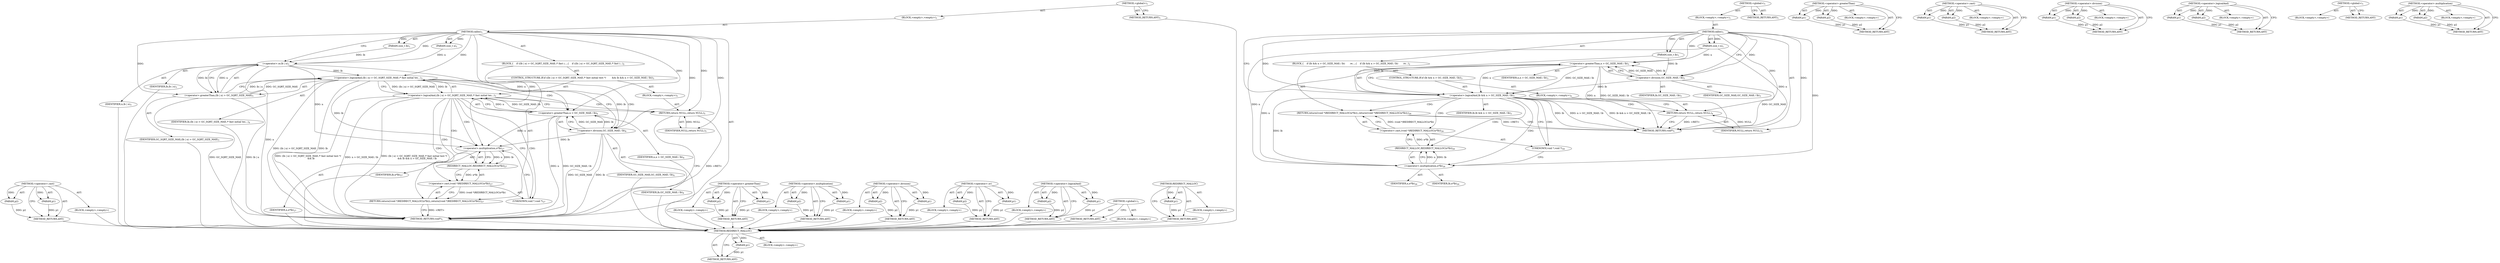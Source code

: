 digraph "REDIRECT_MALLOC" {
vulnerable_69 [label=<(METHOD,REDIRECT_MALLOC)>];
vulnerable_70 [label=<(PARAM,p1)>];
vulnerable_71 [label=<(BLOCK,&lt;empty&gt;,&lt;empty&gt;)>];
vulnerable_72 [label=<(METHOD_RETURN,ANY)>];
vulnerable_6 [label=<(METHOD,&lt;global&gt;)<SUB>1</SUB>>];
vulnerable_7 [label=<(BLOCK,&lt;empty&gt;,&lt;empty&gt;)<SUB>1</SUB>>];
vulnerable_8 [label=<(METHOD,calloc)<SUB>1</SUB>>];
vulnerable_9 [label=<(PARAM,size_t n)<SUB>1</SUB>>];
vulnerable_10 [label=<(PARAM,size_t lb)<SUB>1</SUB>>];
vulnerable_11 [label=<(BLOCK,{
    if (lb &amp;&amp; n &gt; GC_SIZE_MAX / lb)
       re...,{
    if (lb &amp;&amp; n &gt; GC_SIZE_MAX / lb)
       re...)<SUB>2</SUB>>];
vulnerable_12 [label=<(CONTROL_STRUCTURE,IF,if (lb &amp;&amp; n &gt; GC_SIZE_MAX / lb))<SUB>3</SUB>>];
vulnerable_13 [label=<(&lt;operator&gt;.logicalAnd,lb &amp;&amp; n &gt; GC_SIZE_MAX / lb)<SUB>3</SUB>>];
vulnerable_14 [label=<(IDENTIFIER,lb,lb &amp;&amp; n &gt; GC_SIZE_MAX / lb)<SUB>3</SUB>>];
vulnerable_15 [label=<(&lt;operator&gt;.greaterThan,n &gt; GC_SIZE_MAX / lb)<SUB>3</SUB>>];
vulnerable_16 [label=<(IDENTIFIER,n,n &gt; GC_SIZE_MAX / lb)<SUB>3</SUB>>];
vulnerable_17 [label=<(&lt;operator&gt;.division,GC_SIZE_MAX / lb)<SUB>3</SUB>>];
vulnerable_18 [label=<(IDENTIFIER,GC_SIZE_MAX,GC_SIZE_MAX / lb)<SUB>3</SUB>>];
vulnerable_19 [label=<(IDENTIFIER,lb,GC_SIZE_MAX / lb)<SUB>3</SUB>>];
vulnerable_20 [label=<(BLOCK,&lt;empty&gt;,&lt;empty&gt;)<SUB>4</SUB>>];
vulnerable_21 [label=<(RETURN,return NULL;,return NULL;)<SUB>4</SUB>>];
vulnerable_22 [label=<(IDENTIFIER,NULL,return NULL;)<SUB>4</SUB>>];
vulnerable_23 [label=<(RETURN,return((void *)REDIRECT_MALLOC(n*lb));,return((void *)REDIRECT_MALLOC(n*lb));)<SUB>26</SUB>>];
vulnerable_24 [label=<(&lt;operator&gt;.cast,(void *)REDIRECT_MALLOC(n*lb))<SUB>26</SUB>>];
vulnerable_25 [label=<(UNKNOWN,void *,void *)<SUB>26</SUB>>];
vulnerable_26 [label=<(REDIRECT_MALLOC,REDIRECT_MALLOC(n*lb))<SUB>26</SUB>>];
vulnerable_27 [label=<(&lt;operator&gt;.multiplication,n*lb)<SUB>26</SUB>>];
vulnerable_28 [label=<(IDENTIFIER,n,n*lb)<SUB>26</SUB>>];
vulnerable_29 [label=<(IDENTIFIER,lb,n*lb)<SUB>26</SUB>>];
vulnerable_30 [label=<(METHOD_RETURN,void*)<SUB>1</SUB>>];
vulnerable_32 [label=<(METHOD_RETURN,ANY)<SUB>1</SUB>>];
vulnerable_54 [label=<(METHOD,&lt;operator&gt;.greaterThan)>];
vulnerable_55 [label=<(PARAM,p1)>];
vulnerable_56 [label=<(PARAM,p2)>];
vulnerable_57 [label=<(BLOCK,&lt;empty&gt;,&lt;empty&gt;)>];
vulnerable_58 [label=<(METHOD_RETURN,ANY)>];
vulnerable_64 [label=<(METHOD,&lt;operator&gt;.cast)>];
vulnerable_65 [label=<(PARAM,p1)>];
vulnerable_66 [label=<(PARAM,p2)>];
vulnerable_67 [label=<(BLOCK,&lt;empty&gt;,&lt;empty&gt;)>];
vulnerable_68 [label=<(METHOD_RETURN,ANY)>];
vulnerable_59 [label=<(METHOD,&lt;operator&gt;.division)>];
vulnerable_60 [label=<(PARAM,p1)>];
vulnerable_61 [label=<(PARAM,p2)>];
vulnerable_62 [label=<(BLOCK,&lt;empty&gt;,&lt;empty&gt;)>];
vulnerable_63 [label=<(METHOD_RETURN,ANY)>];
vulnerable_49 [label=<(METHOD,&lt;operator&gt;.logicalAnd)>];
vulnerable_50 [label=<(PARAM,p1)>];
vulnerable_51 [label=<(PARAM,p2)>];
vulnerable_52 [label=<(BLOCK,&lt;empty&gt;,&lt;empty&gt;)>];
vulnerable_53 [label=<(METHOD_RETURN,ANY)>];
vulnerable_43 [label=<(METHOD,&lt;global&gt;)<SUB>1</SUB>>];
vulnerable_44 [label=<(BLOCK,&lt;empty&gt;,&lt;empty&gt;)>];
vulnerable_45 [label=<(METHOD_RETURN,ANY)>];
vulnerable_73 [label=<(METHOD,&lt;operator&gt;.multiplication)>];
vulnerable_74 [label=<(PARAM,p1)>];
vulnerable_75 [label=<(PARAM,p2)>];
vulnerable_76 [label=<(BLOCK,&lt;empty&gt;,&lt;empty&gt;)>];
vulnerable_77 [label=<(METHOD_RETURN,ANY)>];
fixed_75 [label=<(METHOD,&lt;operator&gt;.cast)>];
fixed_76 [label=<(PARAM,p1)>];
fixed_77 [label=<(PARAM,p2)>];
fixed_78 [label=<(BLOCK,&lt;empty&gt;,&lt;empty&gt;)>];
fixed_79 [label=<(METHOD_RETURN,ANY)>];
fixed_6 [label=<(METHOD,&lt;global&gt;)<SUB>1</SUB>>];
fixed_7 [label=<(BLOCK,&lt;empty&gt;,&lt;empty&gt;)<SUB>1</SUB>>];
fixed_8 [label=<(METHOD,calloc)<SUB>1</SUB>>];
fixed_9 [label=<(PARAM,size_t n)<SUB>1</SUB>>];
fixed_10 [label=<(PARAM,size_t lb)<SUB>1</SUB>>];
fixed_11 [label=<(BLOCK,{
    if ((lb | n) &gt; GC_SQRT_SIZE_MAX /* fast i...,{
    if ((lb | n) &gt; GC_SQRT_SIZE_MAX /* fast i...)<SUB>2</SUB>>];
fixed_12 [label=<(CONTROL_STRUCTURE,IF,if ((lb | n) &gt; GC_SQRT_SIZE_MAX /* fast initial test */
        &amp;&amp; lb &amp;&amp; n &gt; GC_SIZE_MAX / lb))<SUB>3</SUB>>];
fixed_13 [label=<(&lt;operator&gt;.logicalAnd,(lb | n) &gt; GC_SQRT_SIZE_MAX /* fast initial tes...)<SUB>3</SUB>>];
fixed_14 [label=<(&lt;operator&gt;.logicalAnd,(lb | n) &gt; GC_SQRT_SIZE_MAX /* fast initial tes...)<SUB>3</SUB>>];
fixed_15 [label=<(&lt;operator&gt;.greaterThan,(lb | n) &gt; GC_SQRT_SIZE_MAX)<SUB>3</SUB>>];
fixed_16 [label=<(&lt;operator&gt;.or,lb | n)<SUB>3</SUB>>];
fixed_17 [label=<(IDENTIFIER,lb,lb | n)<SUB>3</SUB>>];
fixed_18 [label=<(IDENTIFIER,n,lb | n)<SUB>3</SUB>>];
fixed_19 [label=<(IDENTIFIER,GC_SQRT_SIZE_MAX,(lb | n) &gt; GC_SQRT_SIZE_MAX)<SUB>3</SUB>>];
fixed_20 [label=<(IDENTIFIER,lb,(lb | n) &gt; GC_SQRT_SIZE_MAX /* fast initial tes...)<SUB>4</SUB>>];
fixed_21 [label=<(&lt;operator&gt;.greaterThan,n &gt; GC_SIZE_MAX / lb)<SUB>4</SUB>>];
fixed_22 [label=<(IDENTIFIER,n,n &gt; GC_SIZE_MAX / lb)<SUB>4</SUB>>];
fixed_23 [label=<(&lt;operator&gt;.division,GC_SIZE_MAX / lb)<SUB>4</SUB>>];
fixed_24 [label=<(IDENTIFIER,GC_SIZE_MAX,GC_SIZE_MAX / lb)<SUB>4</SUB>>];
fixed_25 [label=<(IDENTIFIER,lb,GC_SIZE_MAX / lb)<SUB>4</SUB>>];
fixed_26 [label=<(BLOCK,&lt;empty&gt;,&lt;empty&gt;)<SUB>5</SUB>>];
fixed_27 [label=<(RETURN,return NULL;,return NULL;)<SUB>5</SUB>>];
fixed_28 [label=<(IDENTIFIER,NULL,return NULL;)<SUB>5</SUB>>];
fixed_29 [label=<(RETURN,return((void *)REDIRECT_MALLOC(n*lb));,return((void *)REDIRECT_MALLOC(n*lb));)<SUB>27</SUB>>];
fixed_30 [label=<(&lt;operator&gt;.cast,(void *)REDIRECT_MALLOC(n*lb))<SUB>27</SUB>>];
fixed_31 [label=<(UNKNOWN,void *,void *)<SUB>27</SUB>>];
fixed_32 [label=<(REDIRECT_MALLOC,REDIRECT_MALLOC(n*lb))<SUB>27</SUB>>];
fixed_33 [label=<(&lt;operator&gt;.multiplication,n*lb)<SUB>27</SUB>>];
fixed_34 [label=<(IDENTIFIER,n,n*lb)<SUB>27</SUB>>];
fixed_35 [label=<(IDENTIFIER,lb,n*lb)<SUB>27</SUB>>];
fixed_36 [label=<(METHOD_RETURN,void*)<SUB>1</SUB>>];
fixed_38 [label=<(METHOD_RETURN,ANY)<SUB>1</SUB>>];
fixed_60 [label=<(METHOD,&lt;operator&gt;.greaterThan)>];
fixed_61 [label=<(PARAM,p1)>];
fixed_62 [label=<(PARAM,p2)>];
fixed_63 [label=<(BLOCK,&lt;empty&gt;,&lt;empty&gt;)>];
fixed_64 [label=<(METHOD_RETURN,ANY)>];
fixed_84 [label=<(METHOD,&lt;operator&gt;.multiplication)>];
fixed_85 [label=<(PARAM,p1)>];
fixed_86 [label=<(PARAM,p2)>];
fixed_87 [label=<(BLOCK,&lt;empty&gt;,&lt;empty&gt;)>];
fixed_88 [label=<(METHOD_RETURN,ANY)>];
fixed_70 [label=<(METHOD,&lt;operator&gt;.division)>];
fixed_71 [label=<(PARAM,p1)>];
fixed_72 [label=<(PARAM,p2)>];
fixed_73 [label=<(BLOCK,&lt;empty&gt;,&lt;empty&gt;)>];
fixed_74 [label=<(METHOD_RETURN,ANY)>];
fixed_65 [label=<(METHOD,&lt;operator&gt;.or)>];
fixed_66 [label=<(PARAM,p1)>];
fixed_67 [label=<(PARAM,p2)>];
fixed_68 [label=<(BLOCK,&lt;empty&gt;,&lt;empty&gt;)>];
fixed_69 [label=<(METHOD_RETURN,ANY)>];
fixed_55 [label=<(METHOD,&lt;operator&gt;.logicalAnd)>];
fixed_56 [label=<(PARAM,p1)>];
fixed_57 [label=<(PARAM,p2)>];
fixed_58 [label=<(BLOCK,&lt;empty&gt;,&lt;empty&gt;)>];
fixed_59 [label=<(METHOD_RETURN,ANY)>];
fixed_49 [label=<(METHOD,&lt;global&gt;)<SUB>1</SUB>>];
fixed_50 [label=<(BLOCK,&lt;empty&gt;,&lt;empty&gt;)>];
fixed_51 [label=<(METHOD_RETURN,ANY)>];
fixed_80 [label=<(METHOD,REDIRECT_MALLOC)>];
fixed_81 [label=<(PARAM,p1)>];
fixed_82 [label=<(BLOCK,&lt;empty&gt;,&lt;empty&gt;)>];
fixed_83 [label=<(METHOD_RETURN,ANY)>];
vulnerable_69 -> vulnerable_70  [key=0, label="AST: "];
vulnerable_69 -> vulnerable_70  [key=1, label="DDG: "];
vulnerable_69 -> vulnerable_71  [key=0, label="AST: "];
vulnerable_69 -> vulnerable_72  [key=0, label="AST: "];
vulnerable_69 -> vulnerable_72  [key=1, label="CFG: "];
vulnerable_70 -> vulnerable_72  [key=0, label="DDG: p1"];
vulnerable_6 -> vulnerable_7  [key=0, label="AST: "];
vulnerable_6 -> vulnerable_32  [key=0, label="AST: "];
vulnerable_6 -> vulnerable_32  [key=1, label="CFG: "];
vulnerable_7 -> vulnerable_8  [key=0, label="AST: "];
vulnerable_8 -> vulnerable_9  [key=0, label="AST: "];
vulnerable_8 -> vulnerable_9  [key=1, label="DDG: "];
vulnerable_8 -> vulnerable_10  [key=0, label="AST: "];
vulnerable_8 -> vulnerable_10  [key=1, label="DDG: "];
vulnerable_8 -> vulnerable_11  [key=0, label="AST: "];
vulnerable_8 -> vulnerable_30  [key=0, label="AST: "];
vulnerable_8 -> vulnerable_13  [key=0, label="CFG: "];
vulnerable_8 -> vulnerable_13  [key=1, label="DDG: "];
vulnerable_8 -> vulnerable_17  [key=0, label="CFG: "];
vulnerable_8 -> vulnerable_17  [key=1, label="DDG: "];
vulnerable_8 -> vulnerable_21  [key=0, label="DDG: "];
vulnerable_8 -> vulnerable_15  [key=0, label="DDG: "];
vulnerable_8 -> vulnerable_22  [key=0, label="DDG: "];
vulnerable_8 -> vulnerable_27  [key=0, label="DDG: "];
vulnerable_9 -> vulnerable_30  [key=0, label="DDG: n"];
vulnerable_9 -> vulnerable_15  [key=0, label="DDG: n"];
vulnerable_9 -> vulnerable_27  [key=0, label="DDG: n"];
vulnerable_10 -> vulnerable_13  [key=0, label="DDG: lb"];
vulnerable_10 -> vulnerable_17  [key=0, label="DDG: lb"];
vulnerable_11 -> vulnerable_12  [key=0, label="AST: "];
vulnerable_11 -> vulnerable_23  [key=0, label="AST: "];
vulnerable_12 -> vulnerable_13  [key=0, label="AST: "];
vulnerable_12 -> vulnerable_20  [key=0, label="AST: "];
vulnerable_13 -> vulnerable_14  [key=0, label="AST: "];
vulnerable_13 -> vulnerable_15  [key=0, label="AST: "];
vulnerable_13 -> vulnerable_25  [key=0, label="CFG: "];
vulnerable_13 -> vulnerable_25  [key=1, label="CDG: "];
vulnerable_13 -> vulnerable_21  [key=0, label="CFG: "];
vulnerable_13 -> vulnerable_21  [key=1, label="CDG: "];
vulnerable_13 -> vulnerable_30  [key=0, label="DDG: lb"];
vulnerable_13 -> vulnerable_30  [key=1, label="DDG: n &gt; GC_SIZE_MAX / lb"];
vulnerable_13 -> vulnerable_30  [key=2, label="DDG: lb &amp;&amp; n &gt; GC_SIZE_MAX / lb"];
vulnerable_13 -> vulnerable_27  [key=0, label="DDG: lb"];
vulnerable_13 -> vulnerable_27  [key=1, label="CDG: "];
vulnerable_13 -> vulnerable_24  [key=0, label="CDG: "];
vulnerable_13 -> vulnerable_26  [key=0, label="CDG: "];
vulnerable_13 -> vulnerable_23  [key=0, label="CDG: "];
vulnerable_15 -> vulnerable_16  [key=0, label="AST: "];
vulnerable_15 -> vulnerable_17  [key=0, label="AST: "];
vulnerable_15 -> vulnerable_13  [key=0, label="CFG: "];
vulnerable_15 -> vulnerable_13  [key=1, label="DDG: n"];
vulnerable_15 -> vulnerable_13  [key=2, label="DDG: GC_SIZE_MAX / lb"];
vulnerable_15 -> vulnerable_30  [key=0, label="DDG: n"];
vulnerable_15 -> vulnerable_30  [key=1, label="DDG: GC_SIZE_MAX / lb"];
vulnerable_15 -> vulnerable_27  [key=0, label="DDG: n"];
vulnerable_17 -> vulnerable_18  [key=0, label="AST: "];
vulnerable_17 -> vulnerable_19  [key=0, label="AST: "];
vulnerable_17 -> vulnerable_15  [key=0, label="CFG: "];
vulnerable_17 -> vulnerable_15  [key=1, label="DDG: GC_SIZE_MAX"];
vulnerable_17 -> vulnerable_15  [key=2, label="DDG: lb"];
vulnerable_17 -> vulnerable_30  [key=0, label="DDG: GC_SIZE_MAX"];
vulnerable_17 -> vulnerable_13  [key=0, label="DDG: lb"];
vulnerable_20 -> vulnerable_21  [key=0, label="AST: "];
vulnerable_21 -> vulnerable_22  [key=0, label="AST: "];
vulnerable_21 -> vulnerable_30  [key=0, label="CFG: "];
vulnerable_21 -> vulnerable_30  [key=1, label="DDG: &lt;RET&gt;"];
vulnerable_22 -> vulnerable_21  [key=0, label="DDG: NULL"];
vulnerable_23 -> vulnerable_24  [key=0, label="AST: "];
vulnerable_23 -> vulnerable_30  [key=0, label="CFG: "];
vulnerable_23 -> vulnerable_30  [key=1, label="DDG: &lt;RET&gt;"];
vulnerable_24 -> vulnerable_25  [key=0, label="AST: "];
vulnerable_24 -> vulnerable_26  [key=0, label="AST: "];
vulnerable_24 -> vulnerable_23  [key=0, label="CFG: "];
vulnerable_24 -> vulnerable_23  [key=1, label="DDG: (void *)REDIRECT_MALLOC(n*lb)"];
vulnerable_25 -> vulnerable_27  [key=0, label="CFG: "];
vulnerable_26 -> vulnerable_27  [key=0, label="AST: "];
vulnerable_26 -> vulnerable_24  [key=0, label="CFG: "];
vulnerable_26 -> vulnerable_24  [key=1, label="DDG: n*lb"];
vulnerable_27 -> vulnerable_28  [key=0, label="AST: "];
vulnerable_27 -> vulnerable_29  [key=0, label="AST: "];
vulnerable_27 -> vulnerable_26  [key=0, label="CFG: "];
vulnerable_27 -> vulnerable_26  [key=1, label="DDG: n"];
vulnerable_27 -> vulnerable_26  [key=2, label="DDG: lb"];
vulnerable_54 -> vulnerable_55  [key=0, label="AST: "];
vulnerable_54 -> vulnerable_55  [key=1, label="DDG: "];
vulnerable_54 -> vulnerable_57  [key=0, label="AST: "];
vulnerable_54 -> vulnerable_56  [key=0, label="AST: "];
vulnerable_54 -> vulnerable_56  [key=1, label="DDG: "];
vulnerable_54 -> vulnerable_58  [key=0, label="AST: "];
vulnerable_54 -> vulnerable_58  [key=1, label="CFG: "];
vulnerable_55 -> vulnerable_58  [key=0, label="DDG: p1"];
vulnerable_56 -> vulnerable_58  [key=0, label="DDG: p2"];
vulnerable_64 -> vulnerable_65  [key=0, label="AST: "];
vulnerable_64 -> vulnerable_65  [key=1, label="DDG: "];
vulnerable_64 -> vulnerable_67  [key=0, label="AST: "];
vulnerable_64 -> vulnerable_66  [key=0, label="AST: "];
vulnerable_64 -> vulnerable_66  [key=1, label="DDG: "];
vulnerable_64 -> vulnerable_68  [key=0, label="AST: "];
vulnerable_64 -> vulnerable_68  [key=1, label="CFG: "];
vulnerable_65 -> vulnerable_68  [key=0, label="DDG: p1"];
vulnerable_66 -> vulnerable_68  [key=0, label="DDG: p2"];
vulnerable_59 -> vulnerable_60  [key=0, label="AST: "];
vulnerable_59 -> vulnerable_60  [key=1, label="DDG: "];
vulnerable_59 -> vulnerable_62  [key=0, label="AST: "];
vulnerable_59 -> vulnerable_61  [key=0, label="AST: "];
vulnerable_59 -> vulnerable_61  [key=1, label="DDG: "];
vulnerable_59 -> vulnerable_63  [key=0, label="AST: "];
vulnerable_59 -> vulnerable_63  [key=1, label="CFG: "];
vulnerable_60 -> vulnerable_63  [key=0, label="DDG: p1"];
vulnerable_61 -> vulnerable_63  [key=0, label="DDG: p2"];
vulnerable_49 -> vulnerable_50  [key=0, label="AST: "];
vulnerable_49 -> vulnerable_50  [key=1, label="DDG: "];
vulnerable_49 -> vulnerable_52  [key=0, label="AST: "];
vulnerable_49 -> vulnerable_51  [key=0, label="AST: "];
vulnerable_49 -> vulnerable_51  [key=1, label="DDG: "];
vulnerable_49 -> vulnerable_53  [key=0, label="AST: "];
vulnerable_49 -> vulnerable_53  [key=1, label="CFG: "];
vulnerable_50 -> vulnerable_53  [key=0, label="DDG: p1"];
vulnerable_51 -> vulnerable_53  [key=0, label="DDG: p2"];
vulnerable_43 -> vulnerable_44  [key=0, label="AST: "];
vulnerable_43 -> vulnerable_45  [key=0, label="AST: "];
vulnerable_43 -> vulnerable_45  [key=1, label="CFG: "];
vulnerable_73 -> vulnerable_74  [key=0, label="AST: "];
vulnerable_73 -> vulnerable_74  [key=1, label="DDG: "];
vulnerable_73 -> vulnerable_76  [key=0, label="AST: "];
vulnerable_73 -> vulnerable_75  [key=0, label="AST: "];
vulnerable_73 -> vulnerable_75  [key=1, label="DDG: "];
vulnerable_73 -> vulnerable_77  [key=0, label="AST: "];
vulnerable_73 -> vulnerable_77  [key=1, label="CFG: "];
vulnerable_74 -> vulnerable_77  [key=0, label="DDG: p1"];
vulnerable_75 -> vulnerable_77  [key=0, label="DDG: p2"];
fixed_75 -> fixed_76  [key=0, label="AST: "];
fixed_75 -> fixed_76  [key=1, label="DDG: "];
fixed_75 -> fixed_78  [key=0, label="AST: "];
fixed_75 -> fixed_77  [key=0, label="AST: "];
fixed_75 -> fixed_77  [key=1, label="DDG: "];
fixed_75 -> fixed_79  [key=0, label="AST: "];
fixed_75 -> fixed_79  [key=1, label="CFG: "];
fixed_76 -> fixed_79  [key=0, label="DDG: p1"];
fixed_77 -> fixed_79  [key=0, label="DDG: p2"];
fixed_78 -> vulnerable_69  [key=0];
fixed_79 -> vulnerable_69  [key=0];
fixed_6 -> fixed_7  [key=0, label="AST: "];
fixed_6 -> fixed_38  [key=0, label="AST: "];
fixed_6 -> fixed_38  [key=1, label="CFG: "];
fixed_7 -> fixed_8  [key=0, label="AST: "];
fixed_8 -> fixed_9  [key=0, label="AST: "];
fixed_8 -> fixed_9  [key=1, label="DDG: "];
fixed_8 -> fixed_10  [key=0, label="AST: "];
fixed_8 -> fixed_10  [key=1, label="DDG: "];
fixed_8 -> fixed_11  [key=0, label="AST: "];
fixed_8 -> fixed_36  [key=0, label="AST: "];
fixed_8 -> fixed_16  [key=0, label="CFG: "];
fixed_8 -> fixed_16  [key=1, label="DDG: "];
fixed_8 -> fixed_27  [key=0, label="DDG: "];
fixed_8 -> fixed_14  [key=0, label="DDG: "];
fixed_8 -> fixed_21  [key=0, label="DDG: "];
fixed_8 -> fixed_28  [key=0, label="DDG: "];
fixed_8 -> fixed_15  [key=0, label="DDG: "];
fixed_8 -> fixed_23  [key=0, label="DDG: "];
fixed_8 -> fixed_33  [key=0, label="DDG: "];
fixed_9 -> fixed_16  [key=0, label="DDG: n"];
fixed_10 -> fixed_16  [key=0, label="DDG: lb"];
fixed_11 -> fixed_12  [key=0, label="AST: "];
fixed_11 -> fixed_29  [key=0, label="AST: "];
fixed_12 -> fixed_13  [key=0, label="AST: "];
fixed_12 -> fixed_26  [key=0, label="AST: "];
fixed_13 -> fixed_14  [key=0, label="AST: "];
fixed_13 -> fixed_21  [key=0, label="AST: "];
fixed_13 -> fixed_31  [key=0, label="CFG: "];
fixed_13 -> fixed_31  [key=1, label="CDG: "];
fixed_13 -> fixed_27  [key=0, label="CFG: "];
fixed_13 -> fixed_27  [key=1, label="CDG: "];
fixed_13 -> fixed_36  [key=0, label="DDG: (lb | n) &gt; GC_SQRT_SIZE_MAX /* fast initial test */
        &amp;&amp; lb"];
fixed_13 -> fixed_36  [key=1, label="DDG: n &gt; GC_SIZE_MAX / lb"];
fixed_13 -> fixed_36  [key=2, label="DDG: (lb | n) &gt; GC_SQRT_SIZE_MAX /* fast initial test */
        &amp;&amp; lb &amp;&amp; n &gt; GC_SIZE_MAX / lb"];
fixed_13 -> fixed_30  [key=0, label="CDG: "];
fixed_13 -> fixed_29  [key=0, label="CDG: "];
fixed_13 -> fixed_32  [key=0, label="CDG: "];
fixed_13 -> fixed_33  [key=0, label="CDG: "];
fixed_14 -> fixed_15  [key=0, label="AST: "];
fixed_14 -> fixed_20  [key=0, label="AST: "];
fixed_14 -> fixed_13  [key=0, label="CFG: "];
fixed_14 -> fixed_13  [key=1, label="DDG: (lb | n) &gt; GC_SQRT_SIZE_MAX"];
fixed_14 -> fixed_13  [key=2, label="DDG: lb"];
fixed_14 -> fixed_23  [key=0, label="CFG: "];
fixed_14 -> fixed_23  [key=1, label="DDG: lb"];
fixed_14 -> fixed_23  [key=2, label="CDG: "];
fixed_14 -> fixed_36  [key=0, label="DDG: (lb | n) &gt; GC_SQRT_SIZE_MAX"];
fixed_14 -> fixed_36  [key=1, label="DDG: lb"];
fixed_14 -> fixed_33  [key=0, label="DDG: lb"];
fixed_14 -> fixed_21  [key=0, label="CDG: "];
fixed_15 -> fixed_16  [key=0, label="AST: "];
fixed_15 -> fixed_19  [key=0, label="AST: "];
fixed_15 -> fixed_14  [key=0, label="CFG: "];
fixed_15 -> fixed_14  [key=1, label="DDG: lb | n"];
fixed_15 -> fixed_14  [key=2, label="DDG: GC_SQRT_SIZE_MAX"];
fixed_15 -> fixed_36  [key=0, label="DDG: lb | n"];
fixed_15 -> fixed_36  [key=1, label="DDG: GC_SQRT_SIZE_MAX"];
fixed_16 -> fixed_17  [key=0, label="AST: "];
fixed_16 -> fixed_18  [key=0, label="AST: "];
fixed_16 -> fixed_15  [key=0, label="CFG: "];
fixed_16 -> fixed_15  [key=1, label="DDG: lb"];
fixed_16 -> fixed_15  [key=2, label="DDG: n"];
fixed_16 -> fixed_36  [key=0, label="DDG: n"];
fixed_16 -> fixed_14  [key=0, label="DDG: lb"];
fixed_16 -> fixed_21  [key=0, label="DDG: n"];
fixed_16 -> fixed_33  [key=0, label="DDG: n"];
fixed_17 -> vulnerable_69  [key=0];
fixed_18 -> vulnerable_69  [key=0];
fixed_19 -> vulnerable_69  [key=0];
fixed_20 -> vulnerable_69  [key=0];
fixed_21 -> fixed_22  [key=0, label="AST: "];
fixed_21 -> fixed_23  [key=0, label="AST: "];
fixed_21 -> fixed_13  [key=0, label="CFG: "];
fixed_21 -> fixed_13  [key=1, label="DDG: n"];
fixed_21 -> fixed_13  [key=2, label="DDG: GC_SIZE_MAX / lb"];
fixed_21 -> fixed_36  [key=0, label="DDG: n"];
fixed_21 -> fixed_36  [key=1, label="DDG: GC_SIZE_MAX / lb"];
fixed_21 -> fixed_33  [key=0, label="DDG: n"];
fixed_22 -> vulnerable_69  [key=0];
fixed_23 -> fixed_24  [key=0, label="AST: "];
fixed_23 -> fixed_25  [key=0, label="AST: "];
fixed_23 -> fixed_21  [key=0, label="CFG: "];
fixed_23 -> fixed_21  [key=1, label="DDG: GC_SIZE_MAX"];
fixed_23 -> fixed_21  [key=2, label="DDG: lb"];
fixed_23 -> fixed_36  [key=0, label="DDG: lb"];
fixed_23 -> fixed_36  [key=1, label="DDG: GC_SIZE_MAX"];
fixed_23 -> fixed_33  [key=0, label="DDG: lb"];
fixed_24 -> vulnerable_69  [key=0];
fixed_25 -> vulnerable_69  [key=0];
fixed_26 -> fixed_27  [key=0, label="AST: "];
fixed_27 -> fixed_28  [key=0, label="AST: "];
fixed_27 -> fixed_36  [key=0, label="CFG: "];
fixed_27 -> fixed_36  [key=1, label="DDG: &lt;RET&gt;"];
fixed_28 -> fixed_27  [key=0, label="DDG: NULL"];
fixed_29 -> fixed_30  [key=0, label="AST: "];
fixed_29 -> fixed_36  [key=0, label="CFG: "];
fixed_29 -> fixed_36  [key=1, label="DDG: &lt;RET&gt;"];
fixed_30 -> fixed_31  [key=0, label="AST: "];
fixed_30 -> fixed_32  [key=0, label="AST: "];
fixed_30 -> fixed_29  [key=0, label="CFG: "];
fixed_30 -> fixed_29  [key=1, label="DDG: (void *)REDIRECT_MALLOC(n*lb)"];
fixed_31 -> fixed_33  [key=0, label="CFG: "];
fixed_32 -> fixed_33  [key=0, label="AST: "];
fixed_32 -> fixed_30  [key=0, label="CFG: "];
fixed_32 -> fixed_30  [key=1, label="DDG: n*lb"];
fixed_33 -> fixed_34  [key=0, label="AST: "];
fixed_33 -> fixed_35  [key=0, label="AST: "];
fixed_33 -> fixed_32  [key=0, label="CFG: "];
fixed_33 -> fixed_32  [key=1, label="DDG: n"];
fixed_33 -> fixed_32  [key=2, label="DDG: lb"];
fixed_34 -> vulnerable_69  [key=0];
fixed_35 -> vulnerable_69  [key=0];
fixed_36 -> vulnerable_69  [key=0];
fixed_38 -> vulnerable_69  [key=0];
fixed_60 -> fixed_61  [key=0, label="AST: "];
fixed_60 -> fixed_61  [key=1, label="DDG: "];
fixed_60 -> fixed_63  [key=0, label="AST: "];
fixed_60 -> fixed_62  [key=0, label="AST: "];
fixed_60 -> fixed_62  [key=1, label="DDG: "];
fixed_60 -> fixed_64  [key=0, label="AST: "];
fixed_60 -> fixed_64  [key=1, label="CFG: "];
fixed_61 -> fixed_64  [key=0, label="DDG: p1"];
fixed_62 -> fixed_64  [key=0, label="DDG: p2"];
fixed_63 -> vulnerable_69  [key=0];
fixed_64 -> vulnerable_69  [key=0];
fixed_84 -> fixed_85  [key=0, label="AST: "];
fixed_84 -> fixed_85  [key=1, label="DDG: "];
fixed_84 -> fixed_87  [key=0, label="AST: "];
fixed_84 -> fixed_86  [key=0, label="AST: "];
fixed_84 -> fixed_86  [key=1, label="DDG: "];
fixed_84 -> fixed_88  [key=0, label="AST: "];
fixed_84 -> fixed_88  [key=1, label="CFG: "];
fixed_85 -> fixed_88  [key=0, label="DDG: p1"];
fixed_86 -> fixed_88  [key=0, label="DDG: p2"];
fixed_87 -> vulnerable_69  [key=0];
fixed_88 -> vulnerable_69  [key=0];
fixed_70 -> fixed_71  [key=0, label="AST: "];
fixed_70 -> fixed_71  [key=1, label="DDG: "];
fixed_70 -> fixed_73  [key=0, label="AST: "];
fixed_70 -> fixed_72  [key=0, label="AST: "];
fixed_70 -> fixed_72  [key=1, label="DDG: "];
fixed_70 -> fixed_74  [key=0, label="AST: "];
fixed_70 -> fixed_74  [key=1, label="CFG: "];
fixed_71 -> fixed_74  [key=0, label="DDG: p1"];
fixed_72 -> fixed_74  [key=0, label="DDG: p2"];
fixed_73 -> vulnerable_69  [key=0];
fixed_74 -> vulnerable_69  [key=0];
fixed_65 -> fixed_66  [key=0, label="AST: "];
fixed_65 -> fixed_66  [key=1, label="DDG: "];
fixed_65 -> fixed_68  [key=0, label="AST: "];
fixed_65 -> fixed_67  [key=0, label="AST: "];
fixed_65 -> fixed_67  [key=1, label="DDG: "];
fixed_65 -> fixed_69  [key=0, label="AST: "];
fixed_65 -> fixed_69  [key=1, label="CFG: "];
fixed_66 -> fixed_69  [key=0, label="DDG: p1"];
fixed_67 -> fixed_69  [key=0, label="DDG: p2"];
fixed_68 -> vulnerable_69  [key=0];
fixed_69 -> vulnerable_69  [key=0];
fixed_55 -> fixed_56  [key=0, label="AST: "];
fixed_55 -> fixed_56  [key=1, label="DDG: "];
fixed_55 -> fixed_58  [key=0, label="AST: "];
fixed_55 -> fixed_57  [key=0, label="AST: "];
fixed_55 -> fixed_57  [key=1, label="DDG: "];
fixed_55 -> fixed_59  [key=0, label="AST: "];
fixed_55 -> fixed_59  [key=1, label="CFG: "];
fixed_56 -> fixed_59  [key=0, label="DDG: p1"];
fixed_57 -> fixed_59  [key=0, label="DDG: p2"];
fixed_58 -> vulnerable_69  [key=0];
fixed_59 -> vulnerable_69  [key=0];
fixed_49 -> fixed_50  [key=0, label="AST: "];
fixed_49 -> fixed_51  [key=0, label="AST: "];
fixed_49 -> fixed_51  [key=1, label="CFG: "];
fixed_50 -> vulnerable_69  [key=0];
fixed_51 -> vulnerable_69  [key=0];
fixed_80 -> fixed_81  [key=0, label="AST: "];
fixed_80 -> fixed_81  [key=1, label="DDG: "];
fixed_80 -> fixed_82  [key=0, label="AST: "];
fixed_80 -> fixed_83  [key=0, label="AST: "];
fixed_80 -> fixed_83  [key=1, label="CFG: "];
fixed_81 -> fixed_83  [key=0, label="DDG: p1"];
fixed_82 -> vulnerable_69  [key=0];
fixed_83 -> vulnerable_69  [key=0];
}
